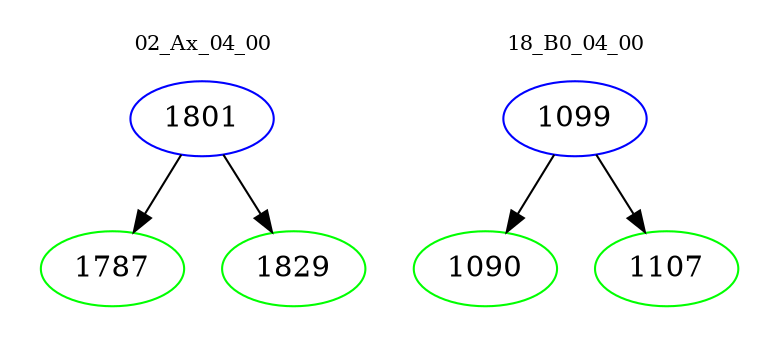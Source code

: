 digraph{
subgraph cluster_0 {
color = white
label = "02_Ax_04_00";
fontsize=10;
T0_1801 [label="1801", color="blue"]
T0_1801 -> T0_1787 [color="black"]
T0_1787 [label="1787", color="green"]
T0_1801 -> T0_1829 [color="black"]
T0_1829 [label="1829", color="green"]
}
subgraph cluster_1 {
color = white
label = "18_B0_04_00";
fontsize=10;
T1_1099 [label="1099", color="blue"]
T1_1099 -> T1_1090 [color="black"]
T1_1090 [label="1090", color="green"]
T1_1099 -> T1_1107 [color="black"]
T1_1107 [label="1107", color="green"]
}
}

